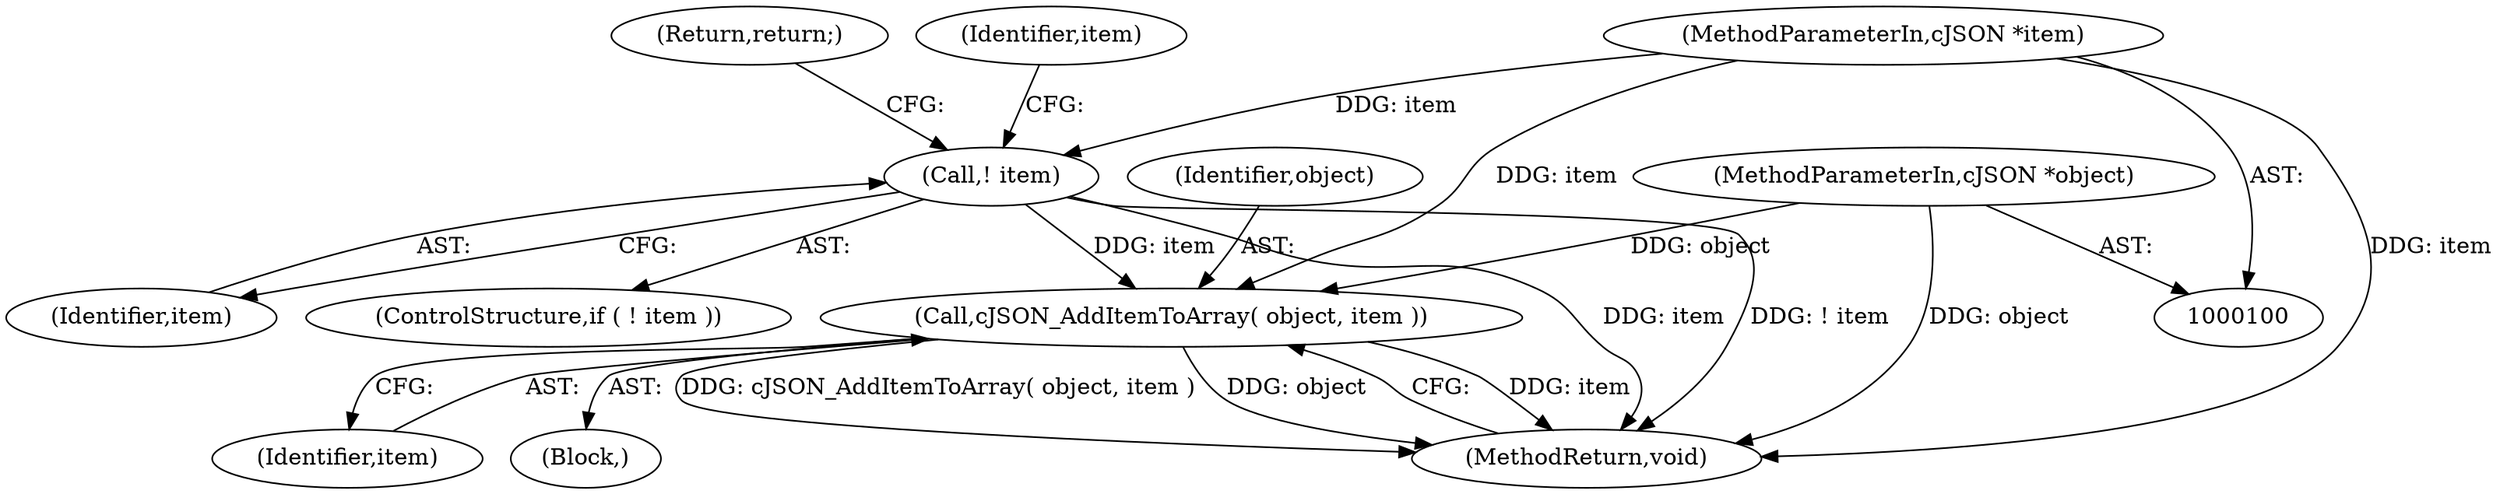 digraph "1_iperf_91f2fa59e8ed80dfbf400add0164ee0e508e412a_2@pointer" {
"1000123" [label="(Call,cJSON_AddItemToArray( object, item ))"];
"1000101" [label="(MethodParameterIn,cJSON *object)"];
"1000106" [label="(Call,! item)"];
"1000103" [label="(MethodParameterIn,cJSON *item)"];
"1000107" [label="(Identifier,item)"];
"1000108" [label="(Return,return;)"];
"1000111" [label="(Identifier,item)"];
"1000103" [label="(MethodParameterIn,cJSON *item)"];
"1000125" [label="(Identifier,item)"];
"1000124" [label="(Identifier,object)"];
"1000126" [label="(MethodReturn,void)"];
"1000104" [label="(Block,)"];
"1000106" [label="(Call,! item)"];
"1000101" [label="(MethodParameterIn,cJSON *object)"];
"1000105" [label="(ControlStructure,if ( ! item ))"];
"1000123" [label="(Call,cJSON_AddItemToArray( object, item ))"];
"1000123" -> "1000104"  [label="AST: "];
"1000123" -> "1000125"  [label="CFG: "];
"1000124" -> "1000123"  [label="AST: "];
"1000125" -> "1000123"  [label="AST: "];
"1000126" -> "1000123"  [label="CFG: "];
"1000123" -> "1000126"  [label="DDG: item"];
"1000123" -> "1000126"  [label="DDG: cJSON_AddItemToArray( object, item )"];
"1000123" -> "1000126"  [label="DDG: object"];
"1000101" -> "1000123"  [label="DDG: object"];
"1000106" -> "1000123"  [label="DDG: item"];
"1000103" -> "1000123"  [label="DDG: item"];
"1000101" -> "1000100"  [label="AST: "];
"1000101" -> "1000126"  [label="DDG: object"];
"1000106" -> "1000105"  [label="AST: "];
"1000106" -> "1000107"  [label="CFG: "];
"1000107" -> "1000106"  [label="AST: "];
"1000108" -> "1000106"  [label="CFG: "];
"1000111" -> "1000106"  [label="CFG: "];
"1000106" -> "1000126"  [label="DDG: item"];
"1000106" -> "1000126"  [label="DDG: ! item"];
"1000103" -> "1000106"  [label="DDG: item"];
"1000103" -> "1000100"  [label="AST: "];
"1000103" -> "1000126"  [label="DDG: item"];
}
